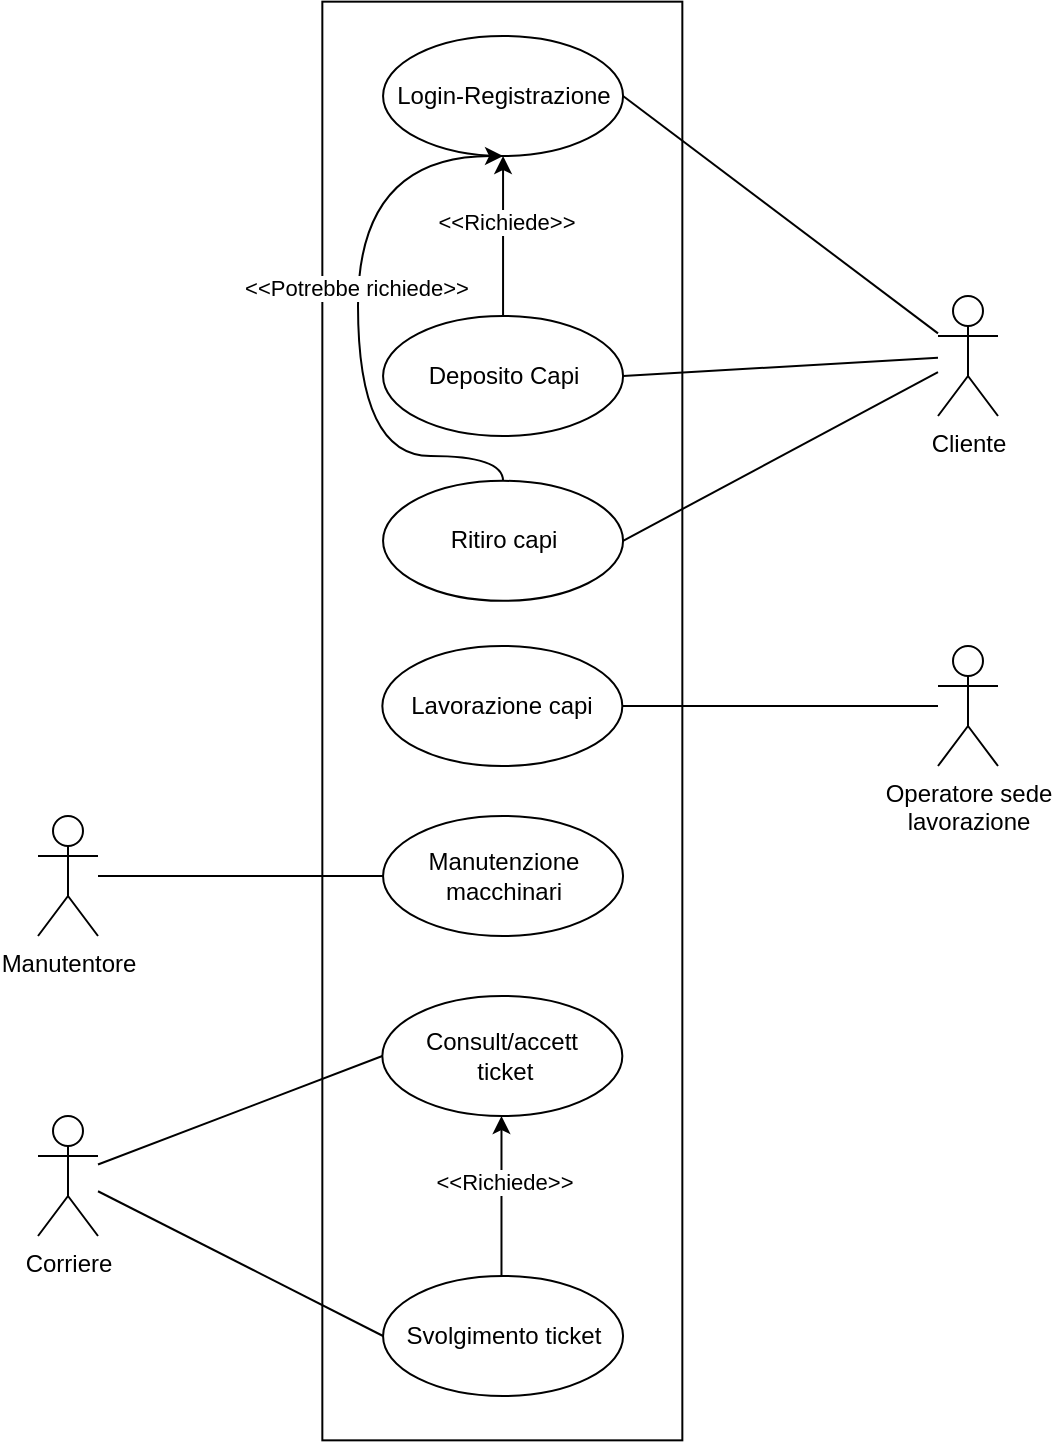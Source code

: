 <mxfile version="26.0.16">
  <diagram name="Pagina-1" id="MEP1XQn_XonikbZ-Ea0b">
    <mxGraphModel grid="1" page="1" gridSize="10" guides="1" tooltips="1" connect="1" arrows="1" fold="1" pageScale="1" pageWidth="827" pageHeight="1169" math="0" shadow="0">
      <root>
        <mxCell id="0" />
        <mxCell id="1" parent="0" />
        <mxCell id="oCZfnDfVktnJHs2KHSQ_-50" value="" style="rounded=0;whiteSpace=wrap;html=1;rotation=-90;" vertex="1" parent="1">
          <mxGeometry x="12.5" y="432.5" width="719.34" height="180" as="geometry" />
        </mxCell>
        <mxCell id="oCZfnDfVktnJHs2KHSQ_-1" value="Cliente" style="shape=umlActor;verticalLabelPosition=bottom;verticalAlign=top;html=1;outlineConnect=0;" vertex="1" parent="1">
          <mxGeometry x="590" y="310" width="30" height="60" as="geometry" />
        </mxCell>
        <mxCell id="oCZfnDfVktnJHs2KHSQ_-2" value="Corriere" style="shape=umlActor;verticalLabelPosition=bottom;verticalAlign=top;html=1;outlineConnect=0;" vertex="1" parent="1">
          <mxGeometry x="140" y="720" width="30" height="60" as="geometry" />
        </mxCell>
        <mxCell id="oCZfnDfVktnJHs2KHSQ_-3" value="Manutentore" style="shape=umlActor;verticalLabelPosition=bottom;verticalAlign=top;html=1;outlineConnect=0;" vertex="1" parent="1">
          <mxGeometry x="140" y="570" width="30" height="60" as="geometry" />
        </mxCell>
        <mxCell id="oCZfnDfVktnJHs2KHSQ_-7" value="Login-Registrazione" style="ellipse;whiteSpace=wrap;html=1;" vertex="1" parent="1">
          <mxGeometry x="312.53" y="180" width="120" height="60" as="geometry" />
        </mxCell>
        <mxCell id="oCZfnDfVktnJHs2KHSQ_-20" value="Deposito Capi" style="ellipse;whiteSpace=wrap;html=1;" vertex="1" parent="1">
          <mxGeometry x="312.53" y="320" width="120" height="60" as="geometry" />
        </mxCell>
        <mxCell id="oCZfnDfVktnJHs2KHSQ_-21" value="Manutenzione macchinari" style="ellipse;whiteSpace=wrap;html=1;" vertex="1" parent="1">
          <mxGeometry x="312.53" y="570" width="120" height="60" as="geometry" />
        </mxCell>
        <mxCell id="oCZfnDfVktnJHs2KHSQ_-22" value="Lavorazione capi" style="ellipse;whiteSpace=wrap;html=1;" vertex="1" parent="1">
          <mxGeometry x="312.17" y="485" width="120" height="60" as="geometry" />
        </mxCell>
        <mxCell id="oCZfnDfVktnJHs2KHSQ_-64" style="edgeStyle=orthogonalEdgeStyle;curved=1;rounded=0;orthogonalLoop=1;jettySize=auto;html=1;entryX=0.5;entryY=1;entryDx=0;entryDy=0;exitX=0.5;exitY=0;exitDx=0;exitDy=0;" edge="1" parent="1" source="oCZfnDfVktnJHs2KHSQ_-23" target="oCZfnDfVktnJHs2KHSQ_-7">
          <mxGeometry relative="1" as="geometry">
            <Array as="points">
              <mxPoint x="372" y="390" />
              <mxPoint x="300" y="390" />
              <mxPoint x="300" y="240" />
            </Array>
          </mxGeometry>
        </mxCell>
        <mxCell id="oCZfnDfVktnJHs2KHSQ_-65" value="&lt;font style=&quot;vertical-align: inherit;&quot;&gt;&lt;font style=&quot;vertical-align: inherit;&quot;&gt;&amp;lt;&amp;lt;Potrebbe richiede&amp;gt;&amp;gt;&lt;/font&gt;&lt;/font&gt;" style="edgeLabel;html=1;align=center;verticalAlign=middle;resizable=0;points=[];" connectable="0" vertex="1" parent="oCZfnDfVktnJHs2KHSQ_-64">
          <mxGeometry x="0.103" y="1" relative="1" as="geometry">
            <mxPoint as="offset" />
          </mxGeometry>
        </mxCell>
        <mxCell id="oCZfnDfVktnJHs2KHSQ_-23" value="Ritiro capi" style="ellipse;whiteSpace=wrap;html=1;" vertex="1" parent="1">
          <mxGeometry x="312.53" y="402.41" width="120" height="60" as="geometry" />
        </mxCell>
        <mxCell id="oCZfnDfVktnJHs2KHSQ_-27" value="Operatore sede &lt;br&gt;lavorazione" style="shape=umlActor;verticalLabelPosition=bottom;verticalAlign=top;html=1;outlineConnect=0;" vertex="1" parent="1">
          <mxGeometry x="590" y="485" width="30" height="60" as="geometry" />
        </mxCell>
        <mxCell id="oCZfnDfVktnJHs2KHSQ_-30" value="Svolgimento ticket" style="ellipse;whiteSpace=wrap;html=1;" vertex="1" parent="1">
          <mxGeometry x="312.53" y="800" width="120" height="60" as="geometry" />
        </mxCell>
        <mxCell id="oCZfnDfVktnJHs2KHSQ_-31" value="Consult/accett&lt;br&gt;&amp;nbsp;ticket" style="ellipse;whiteSpace=wrap;html=1;" vertex="1" parent="1">
          <mxGeometry x="312.17" y="660" width="120" height="60" as="geometry" />
        </mxCell>
        <mxCell id="oCZfnDfVktnJHs2KHSQ_-56" value="" style="endArrow=none;html=1;rounded=0;exitX=1;exitY=0.5;exitDx=0;exitDy=0;" edge="1" parent="1" source="oCZfnDfVktnJHs2KHSQ_-7" target="oCZfnDfVktnJHs2KHSQ_-1">
          <mxGeometry width="50" height="50" relative="1" as="geometry">
            <mxPoint x="370" y="450" as="sourcePoint" />
            <mxPoint x="580" y="330" as="targetPoint" />
          </mxGeometry>
        </mxCell>
        <mxCell id="oCZfnDfVktnJHs2KHSQ_-60" value="" style="endArrow=classic;html=1;rounded=0;entryX=0.5;entryY=1;entryDx=0;entryDy=0;exitX=0.5;exitY=0;exitDx=0;exitDy=0;" edge="1" parent="1" source="oCZfnDfVktnJHs2KHSQ_-20" target="oCZfnDfVktnJHs2KHSQ_-7">
          <mxGeometry width="50" height="50" relative="1" as="geometry">
            <mxPoint x="330" y="380" as="sourcePoint" />
            <mxPoint x="380" y="330" as="targetPoint" />
          </mxGeometry>
        </mxCell>
        <mxCell id="oCZfnDfVktnJHs2KHSQ_-61" value="&amp;lt;&amp;lt;Richiede&amp;gt;&amp;gt;" style="edgeLabel;html=1;align=center;verticalAlign=middle;resizable=0;points=[];" connectable="0" vertex="1" parent="oCZfnDfVktnJHs2KHSQ_-60">
          <mxGeometry x="0.187" y="-1" relative="1" as="geometry">
            <mxPoint as="offset" />
          </mxGeometry>
        </mxCell>
        <mxCell id="oCZfnDfVktnJHs2KHSQ_-66" value="" style="endArrow=none;html=1;rounded=0;curved=1;exitX=1;exitY=0.5;exitDx=0;exitDy=0;" edge="1" parent="1" source="oCZfnDfVktnJHs2KHSQ_-22" target="oCZfnDfVktnJHs2KHSQ_-27">
          <mxGeometry width="50" height="50" relative="1" as="geometry">
            <mxPoint x="330" y="470" as="sourcePoint" />
            <mxPoint x="380" y="420" as="targetPoint" />
          </mxGeometry>
        </mxCell>
        <mxCell id="oCZfnDfVktnJHs2KHSQ_-67" value="" style="endArrow=none;html=1;rounded=0;curved=1;entryX=0;entryY=0.5;entryDx=0;entryDy=0;" edge="1" parent="1" source="oCZfnDfVktnJHs2KHSQ_-3" target="oCZfnDfVktnJHs2KHSQ_-21">
          <mxGeometry width="50" height="50" relative="1" as="geometry">
            <mxPoint x="330" y="550" as="sourcePoint" />
            <mxPoint x="380" y="500" as="targetPoint" />
          </mxGeometry>
        </mxCell>
        <mxCell id="oCZfnDfVktnJHs2KHSQ_-68" value="" style="endArrow=none;html=1;rounded=0;curved=1;entryX=0;entryY=0.5;entryDx=0;entryDy=0;" edge="1" parent="1" source="oCZfnDfVktnJHs2KHSQ_-2" target="oCZfnDfVktnJHs2KHSQ_-31">
          <mxGeometry width="50" height="50" relative="1" as="geometry">
            <mxPoint x="140" y="690" as="sourcePoint" />
            <mxPoint x="380" y="680" as="targetPoint" />
          </mxGeometry>
        </mxCell>
        <mxCell id="oCZfnDfVktnJHs2KHSQ_-70" value="" style="endArrow=classic;html=1;rounded=0;entryX=0.5;entryY=1;entryDx=0;entryDy=0;exitX=0.5;exitY=0;exitDx=0;exitDy=0;" edge="1" parent="1">
          <mxGeometry width="50" height="50" relative="1" as="geometry">
            <mxPoint x="371.74" y="800" as="sourcePoint" />
            <mxPoint x="371.74" y="720" as="targetPoint" />
          </mxGeometry>
        </mxCell>
        <mxCell id="oCZfnDfVktnJHs2KHSQ_-71" value="&amp;lt;&amp;lt;Richiede&amp;gt;&amp;gt;" style="edgeLabel;html=1;align=center;verticalAlign=middle;resizable=0;points=[];" connectable="0" vertex="1" parent="oCZfnDfVktnJHs2KHSQ_-70">
          <mxGeometry x="0.187" y="-1" relative="1" as="geometry">
            <mxPoint as="offset" />
          </mxGeometry>
        </mxCell>
        <mxCell id="oCZfnDfVktnJHs2KHSQ_-72" value="" style="endArrow=none;html=1;rounded=0;curved=1;entryX=0;entryY=0.5;entryDx=0;entryDy=0;" edge="1" parent="1" source="oCZfnDfVktnJHs2KHSQ_-2" target="oCZfnDfVktnJHs2KHSQ_-30">
          <mxGeometry width="50" height="50" relative="1" as="geometry">
            <mxPoint x="130" y="690" as="sourcePoint" />
            <mxPoint x="380" y="760" as="targetPoint" />
          </mxGeometry>
        </mxCell>
        <mxCell id="oCZfnDfVktnJHs2KHSQ_-75" value="" style="endArrow=none;html=1;rounded=0;curved=1;entryX=1;entryY=0.5;entryDx=0;entryDy=0;" edge="1" parent="1" source="oCZfnDfVktnJHs2KHSQ_-1" target="oCZfnDfVktnJHs2KHSQ_-20">
          <mxGeometry width="50" height="50" relative="1" as="geometry">
            <mxPoint x="570" y="250" as="sourcePoint" />
            <mxPoint x="380" y="380" as="targetPoint" />
          </mxGeometry>
        </mxCell>
        <mxCell id="oCZfnDfVktnJHs2KHSQ_-76" value="" style="endArrow=none;html=1;rounded=0;curved=1;entryX=1;entryY=0.5;entryDx=0;entryDy=0;" edge="1" parent="1" source="oCZfnDfVktnJHs2KHSQ_-1" target="oCZfnDfVktnJHs2KHSQ_-23">
          <mxGeometry width="50" height="50" relative="1" as="geometry">
            <mxPoint x="570" y="270" as="sourcePoint" />
            <mxPoint x="380" y="380" as="targetPoint" />
          </mxGeometry>
        </mxCell>
      </root>
    </mxGraphModel>
  </diagram>
</mxfile>
